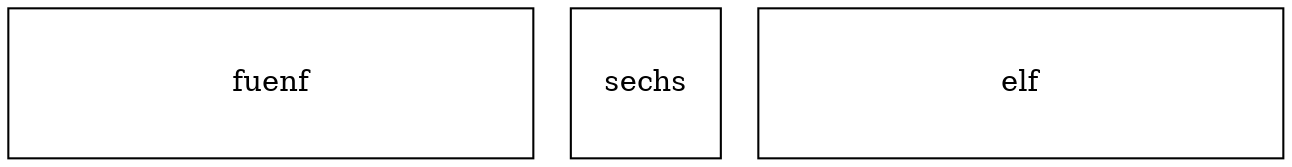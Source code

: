 digraph G {
fuenf[shape="rectangle" width="3.5", height="1", fixedsize=true];
sechs[shape="rectangle" width="1", height="1", fixedsize=true];
elf[shape="rectangle" width="3.5", height="1", fixedsize=true];
}
